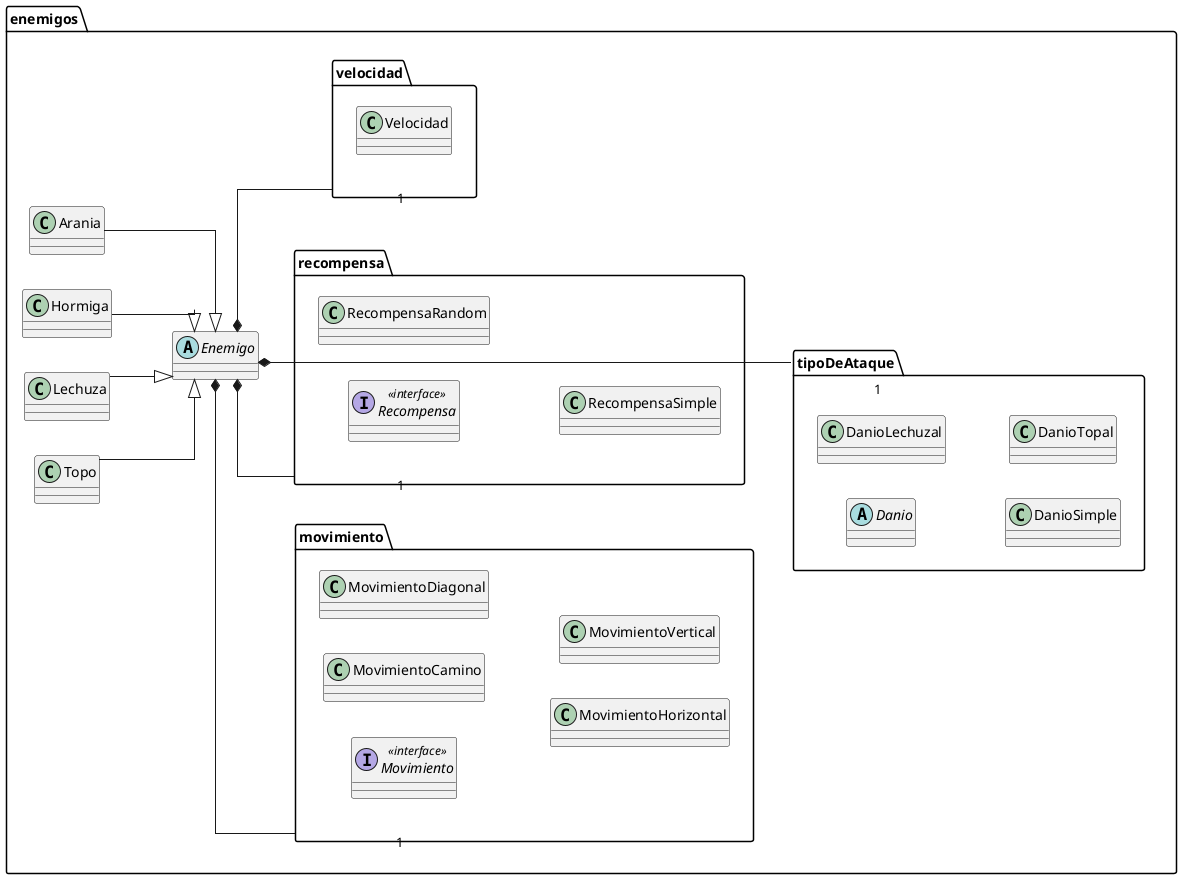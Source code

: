 @startuml

left to right direction
skinparam linetype ortho

package "enemigos"{
package "movimiento"{
    interface Movimiento << interface >>
    class MovimientoCamino
    class MovimientoDiagonal
    class MovimientoHorizontal
    class MovimientoVertical
}

package "recompensa"{
    interface Recompensa << interface >>
    class RecompensaRandom
    class RecompensaSimple
}

package "tipoDeAtaque"{
    abstract Danio
    class DanioLechuzal
    class DanioSimple
    class DanioTopal
}

package "velocidad"{
    class Velocidad
    }
class Arania
abstract Enemigo
class Hormiga
class Lechuza
class Topo
}

Arania --|>  Enemigo

Enemigo *-- "1" "tipoDeAtaque"
Enemigo *-- "1" "movimiento"
Enemigo *-- "1" "recompensa"
Enemigo *-- "1" "velocidad"
Hormiga --|>  Enemigo
Lechuza --|>  Enemigo
Topo --|>  Enemigo
@enduml
